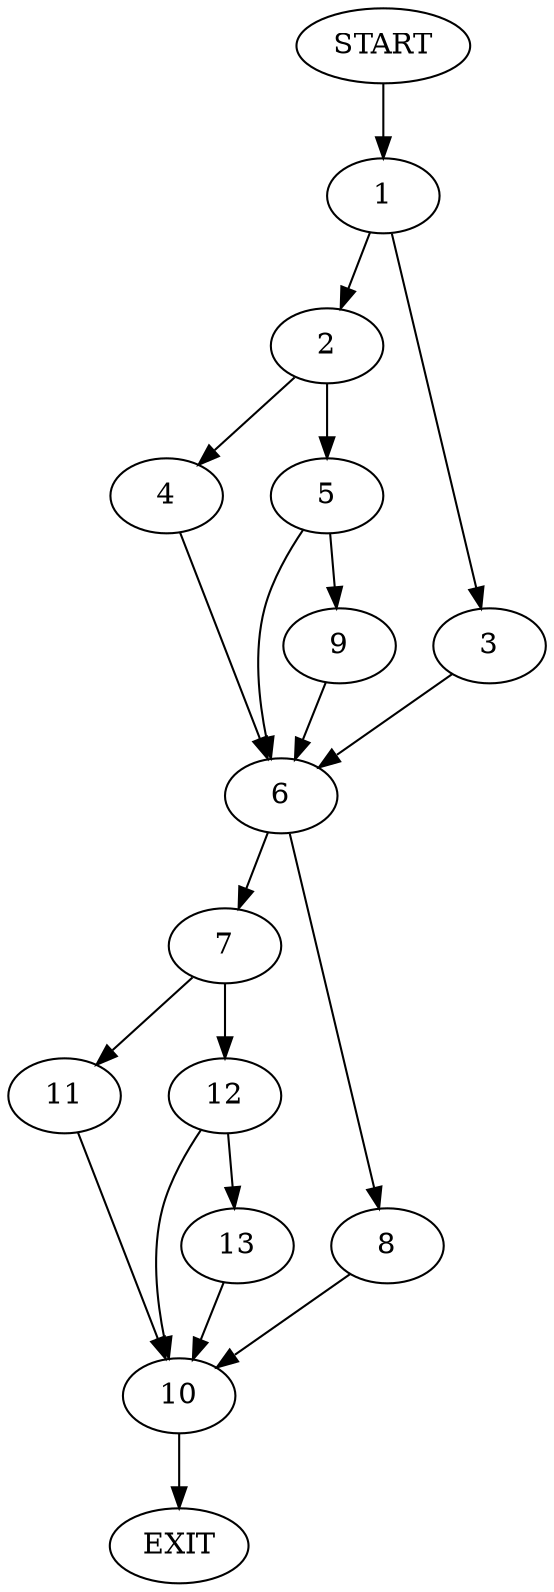 digraph {
0 [label="START"]
14 [label="EXIT"]
0 -> 1
1 -> 2
1 -> 3
2 -> 4
2 -> 5
3 -> 6
6 -> 7
6 -> 8
4 -> 6
5 -> 9
5 -> 6
9 -> 6
8 -> 10
7 -> 11
7 -> 12
10 -> 14
11 -> 10
12 -> 10
12 -> 13
13 -> 10
}
